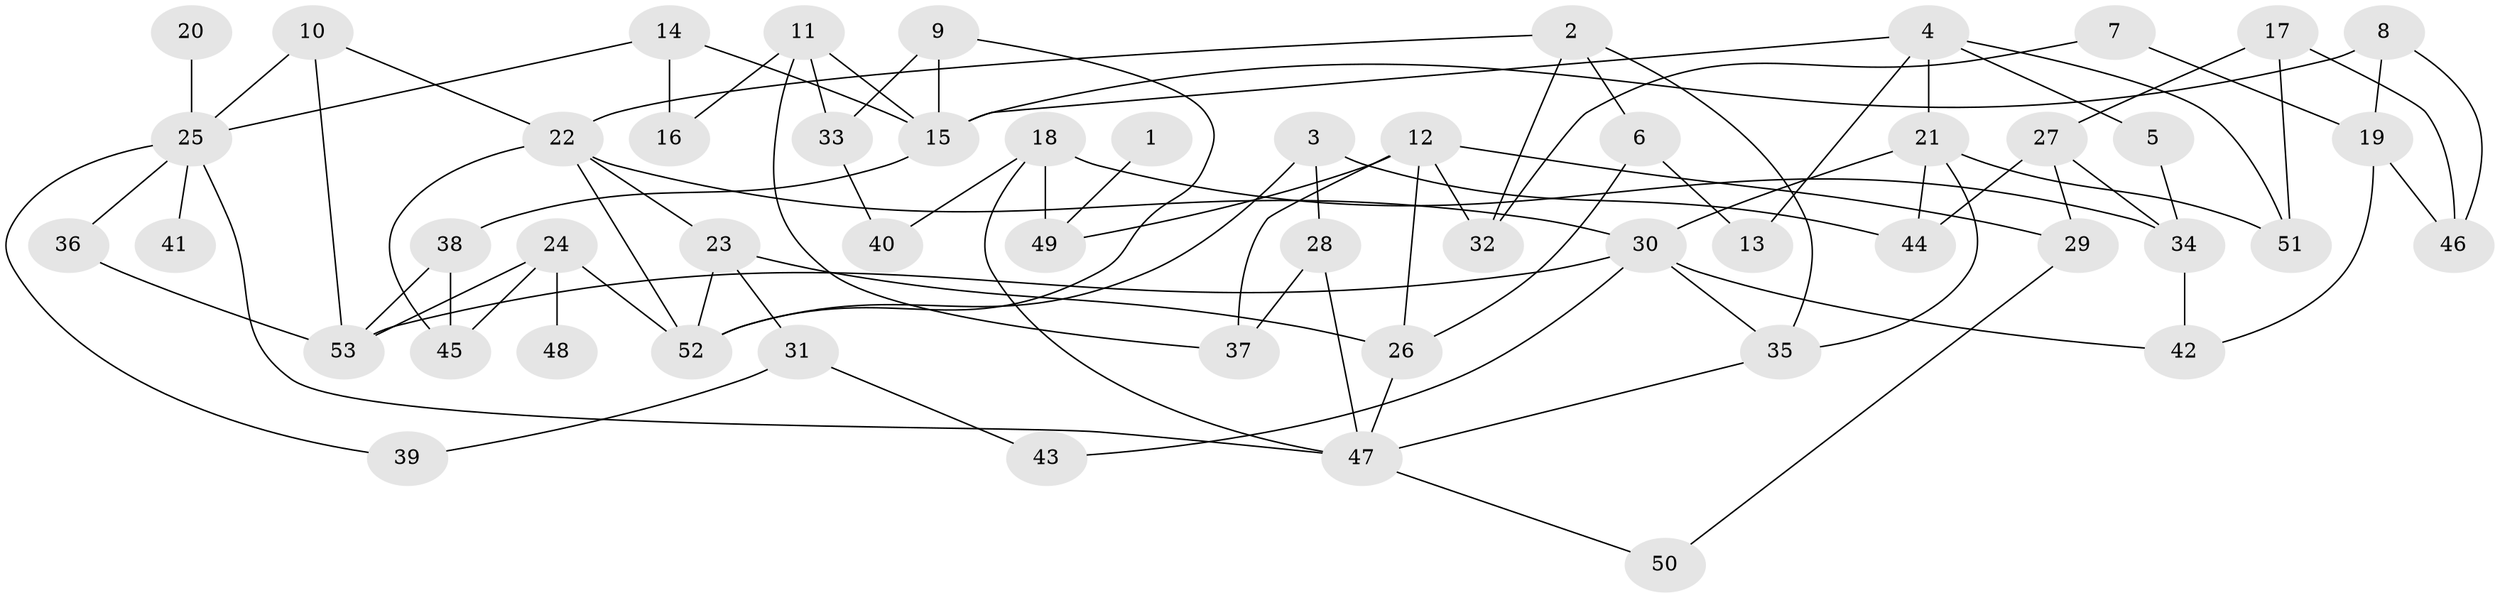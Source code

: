 // Generated by graph-tools (version 1.1) at 2025/33/03/09/25 02:33:32]
// undirected, 53 vertices, 89 edges
graph export_dot {
graph [start="1"]
  node [color=gray90,style=filled];
  1;
  2;
  3;
  4;
  5;
  6;
  7;
  8;
  9;
  10;
  11;
  12;
  13;
  14;
  15;
  16;
  17;
  18;
  19;
  20;
  21;
  22;
  23;
  24;
  25;
  26;
  27;
  28;
  29;
  30;
  31;
  32;
  33;
  34;
  35;
  36;
  37;
  38;
  39;
  40;
  41;
  42;
  43;
  44;
  45;
  46;
  47;
  48;
  49;
  50;
  51;
  52;
  53;
  1 -- 49;
  2 -- 6;
  2 -- 22;
  2 -- 32;
  2 -- 35;
  3 -- 28;
  3 -- 44;
  3 -- 52;
  4 -- 5;
  4 -- 13;
  4 -- 15;
  4 -- 21;
  4 -- 51;
  5 -- 34;
  6 -- 13;
  6 -- 26;
  7 -- 19;
  7 -- 32;
  8 -- 15;
  8 -- 19;
  8 -- 46;
  9 -- 15;
  9 -- 33;
  9 -- 52;
  10 -- 22;
  10 -- 25;
  10 -- 53;
  11 -- 15;
  11 -- 16;
  11 -- 33;
  11 -- 37;
  12 -- 26;
  12 -- 29;
  12 -- 32;
  12 -- 37;
  12 -- 49;
  14 -- 15;
  14 -- 16;
  14 -- 25;
  15 -- 38;
  17 -- 27;
  17 -- 46;
  17 -- 51;
  18 -- 34;
  18 -- 40;
  18 -- 47;
  18 -- 49;
  19 -- 42;
  19 -- 46;
  20 -- 25;
  21 -- 30;
  21 -- 35;
  21 -- 44;
  21 -- 51;
  22 -- 23;
  22 -- 30;
  22 -- 45;
  22 -- 52;
  23 -- 26;
  23 -- 31;
  23 -- 52;
  24 -- 45;
  24 -- 48;
  24 -- 52;
  24 -- 53;
  25 -- 36;
  25 -- 39;
  25 -- 41;
  25 -- 47;
  26 -- 47;
  27 -- 29;
  27 -- 34;
  27 -- 44;
  28 -- 37;
  28 -- 47;
  29 -- 50;
  30 -- 35;
  30 -- 42;
  30 -- 43;
  30 -- 53;
  31 -- 39;
  31 -- 43;
  33 -- 40;
  34 -- 42;
  35 -- 47;
  36 -- 53;
  38 -- 45;
  38 -- 53;
  47 -- 50;
}
